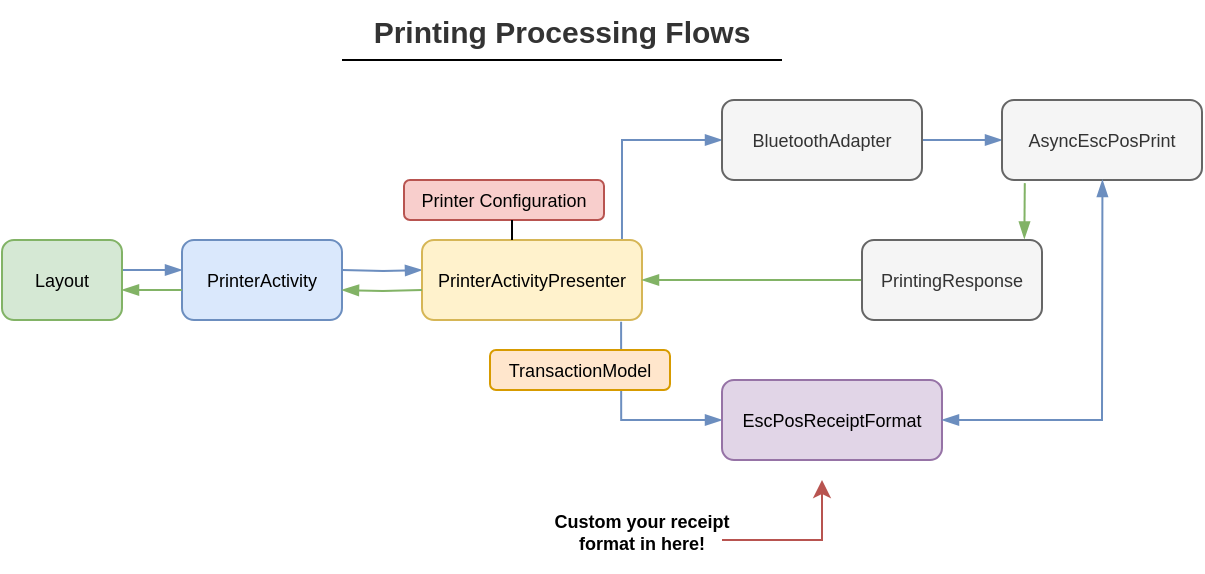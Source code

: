 <mxfile version="20.3.0" type="device"><diagram id="zHtgjcMCatBZryADSQYv" name="Page-1"><mxGraphModel dx="942" dy="677" grid="1" gridSize="10" guides="1" tooltips="1" connect="1" arrows="1" fold="1" page="1" pageScale="1" pageWidth="827" pageHeight="1169" math="0" shadow="0"><root><mxCell id="0"/><mxCell id="1" parent="0"/><mxCell id="MOCOm5-WXFE_sC3CP38o-9" style="edgeStyle=orthogonalEdgeStyle;rounded=0;orthogonalLoop=1;jettySize=auto;html=1;exitX=1;exitY=0.5;exitDx=0;exitDy=0;entryX=0;entryY=0.5;entryDx=0;entryDy=0;fontSize=9;startArrow=none;startFill=0;endArrow=blockThin;endFill=1;fillColor=#dae8fc;strokeColor=#6c8ebf;" parent="1" edge="1"><mxGeometry relative="1" as="geometry"><mxPoint x="120" y="185" as="sourcePoint"/><mxPoint x="150" y="185" as="targetPoint"/></mxGeometry></mxCell><mxCell id="MOCOm5-WXFE_sC3CP38o-1" value="Layout" style="text;strokeColor=#82b366;fillColor=#d5e8d4;align=center;verticalAlign=middle;spacingLeft=4;spacingRight=4;overflow=hidden;points=[[0,0.5],[1,0.5]];portConstraint=eastwest;rotatable=0;fontSize=9;rounded=1;" parent="1" vertex="1"><mxGeometry x="60" y="170" width="60" height="40" as="geometry"/></mxCell><mxCell id="MOCOm5-WXFE_sC3CP38o-10" style="edgeStyle=orthogonalEdgeStyle;rounded=0;orthogonalLoop=1;jettySize=auto;html=1;exitX=1;exitY=0.5;exitDx=0;exitDy=0;entryX=0;entryY=0.5;entryDx=0;entryDy=0;fontSize=9;endArrow=blockThin;endFill=1;startArrow=none;startFill=0;fillColor=#dae8fc;strokeColor=#6c8ebf;" parent="1" edge="1"><mxGeometry relative="1" as="geometry"><mxPoint x="230" y="185" as="sourcePoint"/><mxPoint x="270" y="185" as="targetPoint"/></mxGeometry></mxCell><mxCell id="MOCOm5-WXFE_sC3CP38o-2" value="PrinterActivity" style="text;strokeColor=#6c8ebf;fillColor=#dae8fc;align=center;verticalAlign=middle;spacingLeft=4;spacingRight=4;overflow=hidden;points=[[0,0.5],[1,0.5]];portConstraint=eastwest;rotatable=0;fontSize=9;rounded=1;" parent="1" vertex="1"><mxGeometry x="150" y="170" width="80" height="40" as="geometry"/></mxCell><mxCell id="MOCOm5-WXFE_sC3CP38o-15" style="edgeStyle=orthogonalEdgeStyle;rounded=0;orthogonalLoop=1;jettySize=auto;html=1;exitX=0.909;exitY=0;exitDx=0;exitDy=0;entryX=0;entryY=0.5;entryDx=0;entryDy=0;fontSize=9;exitPerimeter=0;fillColor=#dae8fc;strokeColor=#6c8ebf;endArrow=blockThin;endFill=1;" parent="1" source="MOCOm5-WXFE_sC3CP38o-4" target="MOCOm5-WXFE_sC3CP38o-5" edge="1"><mxGeometry relative="1" as="geometry"/></mxCell><mxCell id="MOCOm5-WXFE_sC3CP38o-16" style="edgeStyle=orthogonalEdgeStyle;rounded=0;orthogonalLoop=1;jettySize=auto;html=1;exitX=0.905;exitY=1.021;exitDx=0;exitDy=0;entryX=0;entryY=0.5;entryDx=0;entryDy=0;fontSize=9;exitPerimeter=0;fillColor=#dae8fc;strokeColor=#6c8ebf;endArrow=blockThin;endFill=1;" parent="1" source="MOCOm5-WXFE_sC3CP38o-4" target="MOCOm5-WXFE_sC3CP38o-7" edge="1"><mxGeometry relative="1" as="geometry"/></mxCell><mxCell id="MOCOm5-WXFE_sC3CP38o-4" value="PrinterActivityPresenter" style="text;strokeColor=#d6b656;fillColor=#fff2cc;align=center;verticalAlign=middle;spacingLeft=4;spacingRight=4;overflow=hidden;points=[[0,0.5],[1,0.5]];portConstraint=eastwest;rotatable=0;fontSize=9;rounded=1;" parent="1" vertex="1"><mxGeometry x="270" y="170" width="110" height="40" as="geometry"/></mxCell><mxCell id="MOCOm5-WXFE_sC3CP38o-18" style="edgeStyle=orthogonalEdgeStyle;rounded=0;orthogonalLoop=1;jettySize=auto;html=1;exitX=1;exitY=0.5;exitDx=0;exitDy=0;entryX=0;entryY=0.5;entryDx=0;entryDy=0;fontSize=9;fillColor=#dae8fc;strokeColor=#6c8ebf;endArrow=blockThin;endFill=1;" parent="1" source="MOCOm5-WXFE_sC3CP38o-5" target="MOCOm5-WXFE_sC3CP38o-6" edge="1"><mxGeometry relative="1" as="geometry"/></mxCell><mxCell id="MOCOm5-WXFE_sC3CP38o-5" value="BluetoothAdapter" style="text;strokeColor=#666666;fillColor=#f5f5f5;align=center;verticalAlign=middle;spacingLeft=4;spacingRight=4;overflow=hidden;points=[[0,0.5],[1,0.5]];portConstraint=eastwest;rotatable=0;fontSize=9;rounded=1;fontColor=#333333;" parent="1" vertex="1"><mxGeometry x="420" y="100" width="100" height="40" as="geometry"/></mxCell><mxCell id="MOCOm5-WXFE_sC3CP38o-6" value="AsyncEscPosPrint" style="text;strokeColor=#666666;fillColor=#f5f5f5;align=center;verticalAlign=middle;spacingLeft=4;spacingRight=4;overflow=hidden;points=[[0,0.5],[1,0.5]];portConstraint=eastwest;rotatable=0;fontSize=9;rounded=1;fontColor=#333333;" parent="1" vertex="1"><mxGeometry x="560" y="100" width="100" height="40" as="geometry"/></mxCell><mxCell id="MOCOm5-WXFE_sC3CP38o-7" value="EscPosReceiptFormat" style="text;strokeColor=#9673a6;fillColor=#e1d5e7;align=center;verticalAlign=middle;spacingLeft=4;spacingRight=4;overflow=hidden;points=[[0,0.5],[1,0.5]];portConstraint=eastwest;rotatable=0;fontSize=9;rounded=1;" parent="1" vertex="1"><mxGeometry x="420" y="240" width="110" height="40" as="geometry"/></mxCell><mxCell id="MOCOm5-WXFE_sC3CP38o-17" style="edgeStyle=orthogonalEdgeStyle;rounded=0;orthogonalLoop=1;jettySize=auto;html=1;exitX=0;exitY=0.5;exitDx=0;exitDy=0;entryX=1;entryY=0.5;entryDx=0;entryDy=0;fontSize=9;fillColor=#d5e8d4;strokeColor=#82b366;endArrow=blockThin;endFill=1;" parent="1" source="MOCOm5-WXFE_sC3CP38o-8" target="MOCOm5-WXFE_sC3CP38o-4" edge="1"><mxGeometry relative="1" as="geometry"/></mxCell><mxCell id="MOCOm5-WXFE_sC3CP38o-8" value="PrintingResponse" style="text;strokeColor=#666666;fillColor=#f5f5f5;align=center;verticalAlign=middle;spacingLeft=4;spacingRight=4;overflow=hidden;points=[[0,0.5],[1,0.5]];portConstraint=eastwest;rotatable=0;fontSize=9;rounded=1;fontColor=#333333;" parent="1" vertex="1"><mxGeometry x="490" y="170" width="90" height="40" as="geometry"/></mxCell><mxCell id="MOCOm5-WXFE_sC3CP38o-19" value="" style="endArrow=blockThin;html=1;rounded=0;fontSize=9;entryX=0.902;entryY=-0.018;entryDx=0;entryDy=0;entryPerimeter=0;exitX=0.114;exitY=1.039;exitDx=0;exitDy=0;exitPerimeter=0;fillColor=#d5e8d4;strokeColor=#82b366;endFill=1;" parent="1" source="MOCOm5-WXFE_sC3CP38o-6" target="MOCOm5-WXFE_sC3CP38o-8" edge="1"><mxGeometry width="50" height="50" relative="1" as="geometry"><mxPoint x="570" y="150" as="sourcePoint"/><mxPoint x="600" y="150" as="targetPoint"/></mxGeometry></mxCell><mxCell id="MOCOm5-WXFE_sC3CP38o-20" value="TransactionModel" style="text;strokeColor=#d79b00;fillColor=#ffe6cc;align=center;verticalAlign=middle;spacingLeft=4;spacingRight=4;overflow=hidden;points=[[0,0.5],[1,0.5]];portConstraint=eastwest;rotatable=0;fontSize=9;rounded=1;" parent="1" vertex="1"><mxGeometry x="304" y="225" width="90" height="20" as="geometry"/></mxCell><mxCell id="MOCOm5-WXFE_sC3CP38o-24" value="Printer Configuration" style="text;strokeColor=#b85450;fillColor=#f8cecc;align=center;verticalAlign=middle;spacingLeft=4;spacingRight=4;overflow=hidden;points=[[0,0.5],[1,0.5]];portConstraint=eastwest;rotatable=0;fontSize=9;rounded=1;" parent="1" vertex="1"><mxGeometry x="261" y="140" width="100" height="20" as="geometry"/></mxCell><mxCell id="MOCOm5-WXFE_sC3CP38o-26" value="" style="endArrow=none;html=1;rounded=0;fontSize=9;" parent="1" edge="1"><mxGeometry width="50" height="50" relative="1" as="geometry"><mxPoint x="315" y="170" as="sourcePoint"/><mxPoint x="315" y="160" as="targetPoint"/></mxGeometry></mxCell><mxCell id="MOCOm5-WXFE_sC3CP38o-27" value="Printing Processing Flows" style="text;strokeColor=none;fillColor=none;align=center;verticalAlign=middle;spacingLeft=4;spacingRight=4;overflow=hidden;points=[[0,0.5],[1,0.5]];portConstraint=eastwest;rotatable=0;fontSize=15;rounded=1;fontColor=#333333;fontStyle=1" parent="1" vertex="1"><mxGeometry x="200" y="50" width="280" height="30" as="geometry"/></mxCell><mxCell id="MOCOm5-WXFE_sC3CP38o-28" value="" style="endArrow=blockThin;html=1;rounded=0;fontSize=9;entryX=1;entryY=0.5;entryDx=0;entryDy=0;exitX=0.114;exitY=1.039;exitDx=0;exitDy=0;exitPerimeter=0;startArrow=blockThin;startFill=1;fillColor=#dae8fc;strokeColor=#6c8ebf;endFill=1;" parent="1" target="MOCOm5-WXFE_sC3CP38o-7" edge="1"><mxGeometry width="50" height="50" relative="1" as="geometry"><mxPoint x="610.22" y="140.0" as="sourcePoint"/><mxPoint x="610.0" y="167.72" as="targetPoint"/><Array as="points"><mxPoint x="610" y="260"/></Array></mxGeometry></mxCell><mxCell id="MOCOm5-WXFE_sC3CP38o-29" style="edgeStyle=orthogonalEdgeStyle;rounded=0;orthogonalLoop=1;jettySize=auto;html=1;exitX=1;exitY=0.5;exitDx=0;exitDy=0;entryX=0;entryY=0.5;entryDx=0;entryDy=0;fontSize=9;startArrow=blockThin;startFill=1;endArrow=none;endFill=0;fillColor=#d5e8d4;strokeColor=#82b366;" parent="1" edge="1"><mxGeometry relative="1" as="geometry"><mxPoint x="120" y="195" as="sourcePoint"/><mxPoint x="150" y="195" as="targetPoint"/></mxGeometry></mxCell><mxCell id="MOCOm5-WXFE_sC3CP38o-31" style="edgeStyle=orthogonalEdgeStyle;rounded=0;orthogonalLoop=1;jettySize=auto;html=1;exitX=1;exitY=0.5;exitDx=0;exitDy=0;entryX=0;entryY=0.5;entryDx=0;entryDy=0;fontSize=9;endArrow=none;endFill=0;startArrow=blockThin;startFill=1;fillColor=#d5e8d4;strokeColor=#82b366;" parent="1" edge="1"><mxGeometry relative="1" as="geometry"><mxPoint x="230" y="195" as="sourcePoint"/><mxPoint x="270" y="195" as="targetPoint"/></mxGeometry></mxCell><mxCell id="MOCOm5-WXFE_sC3CP38o-32" value="Custom your receipt format in here!" style="text;strokeColor=none;fillColor=none;align=center;verticalAlign=middle;spacingLeft=4;spacingRight=4;overflow=hidden;points=[[0,0.5],[1,0.5]];portConstraint=eastwest;rotatable=0;fontSize=9;rounded=1;fontStyle=1;whiteSpace=wrap;" parent="1" vertex="1"><mxGeometry x="330" y="296" width="100" height="40" as="geometry"/></mxCell><mxCell id="MOCOm5-WXFE_sC3CP38o-34" value="" style="endArrow=classic;html=1;rounded=0;fontSize=9;fillColor=#f8cecc;strokeColor=#b85450;" parent="1" edge="1"><mxGeometry width="50" height="50" relative="1" as="geometry"><mxPoint x="420" y="320" as="sourcePoint"/><mxPoint x="470" y="290" as="targetPoint"/><Array as="points"><mxPoint x="470" y="320"/></Array></mxGeometry></mxCell><mxCell id="MOCOm5-WXFE_sC3CP38o-35" value="" style="endArrow=none;html=1;rounded=0;fontSize=9;fontColor=#FF1414;" parent="1" edge="1"><mxGeometry width="50" height="50" relative="1" as="geometry"><mxPoint x="230" y="80" as="sourcePoint"/><mxPoint x="450" y="80" as="targetPoint"/></mxGeometry></mxCell></root></mxGraphModel></diagram></mxfile>